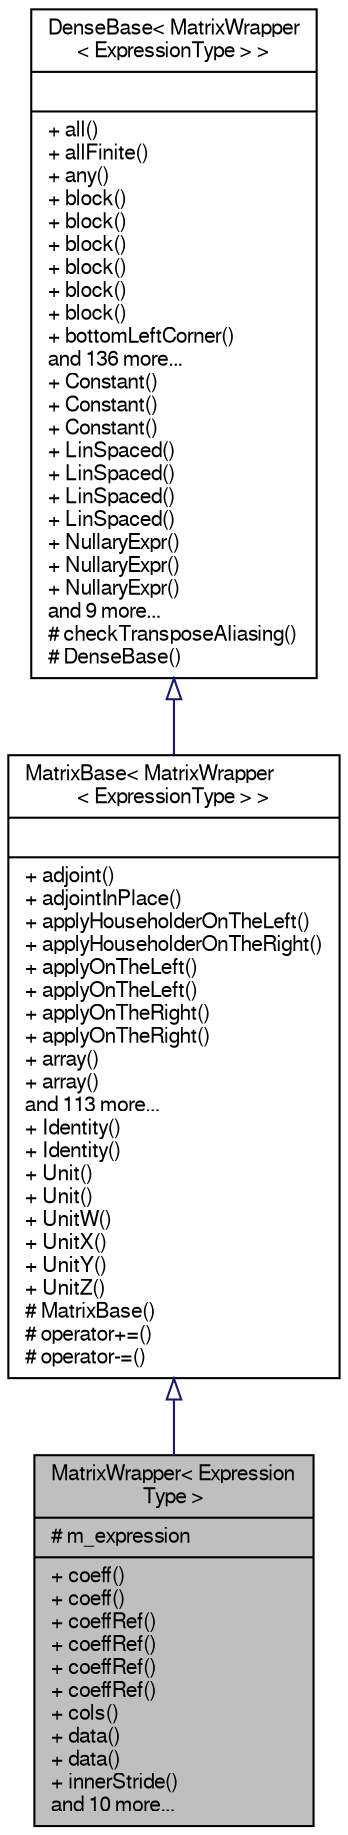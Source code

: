 digraph "MatrixWrapper&lt; ExpressionType &gt;"
{
  edge [fontname="FreeSans",fontsize="10",labelfontname="FreeSans",labelfontsize="10"];
  node [fontname="FreeSans",fontsize="10",shape=record];
  Node1 [label="{MatrixWrapper\< Expression\lType \>\n|# m_expression\l|+ coeff()\l+ coeff()\l+ coeffRef()\l+ coeffRef()\l+ coeffRef()\l+ coeffRef()\l+ cols()\l+ data()\l+ data()\l+ innerStride()\land 10 more...\l}",height=0.2,width=0.4,color="black", fillcolor="grey75", style="filled" fontcolor="black"];
  Node2 -> Node1 [dir="back",color="midnightblue",fontsize="10",style="solid",arrowtail="onormal",fontname="FreeSans"];
  Node2 [label="{MatrixBase\< MatrixWrapper\l\< ExpressionType \> \>\n||+ adjoint()\l+ adjointInPlace()\l+ applyHouseholderOnTheLeft()\l+ applyHouseholderOnTheRight()\l+ applyOnTheLeft()\l+ applyOnTheLeft()\l+ applyOnTheRight()\l+ applyOnTheRight()\l+ array()\l+ array()\land 113 more...\l+ Identity()\l+ Identity()\l+ Unit()\l+ Unit()\l+ UnitW()\l+ UnitX()\l+ UnitY()\l+ UnitZ()\l# MatrixBase()\l# operator+=()\l# operator-=()\l}",height=0.2,width=0.4,color="black", fillcolor="white", style="filled",URL="$classEigen_1_1MatrixBase.html"];
  Node3 -> Node2 [dir="back",color="midnightblue",fontsize="10",style="solid",arrowtail="onormal",fontname="FreeSans"];
  Node3 [label="{DenseBase\< MatrixWrapper\l\< ExpressionType \> \>\n||+ all()\l+ allFinite()\l+ any()\l+ block()\l+ block()\l+ block()\l+ block()\l+ block()\l+ block()\l+ bottomLeftCorner()\land 136 more...\l+ Constant()\l+ Constant()\l+ Constant()\l+ LinSpaced()\l+ LinSpaced()\l+ LinSpaced()\l+ LinSpaced()\l+ NullaryExpr()\l+ NullaryExpr()\l+ NullaryExpr()\land 9 more...\l# checkTransposeAliasing()\l# DenseBase()\l}",height=0.2,width=0.4,color="black", fillcolor="white", style="filled",URL="$classEigen_1_1DenseBase.html",tooltip="Base class for all dense matrices, vectors, and arrays. "];
}
